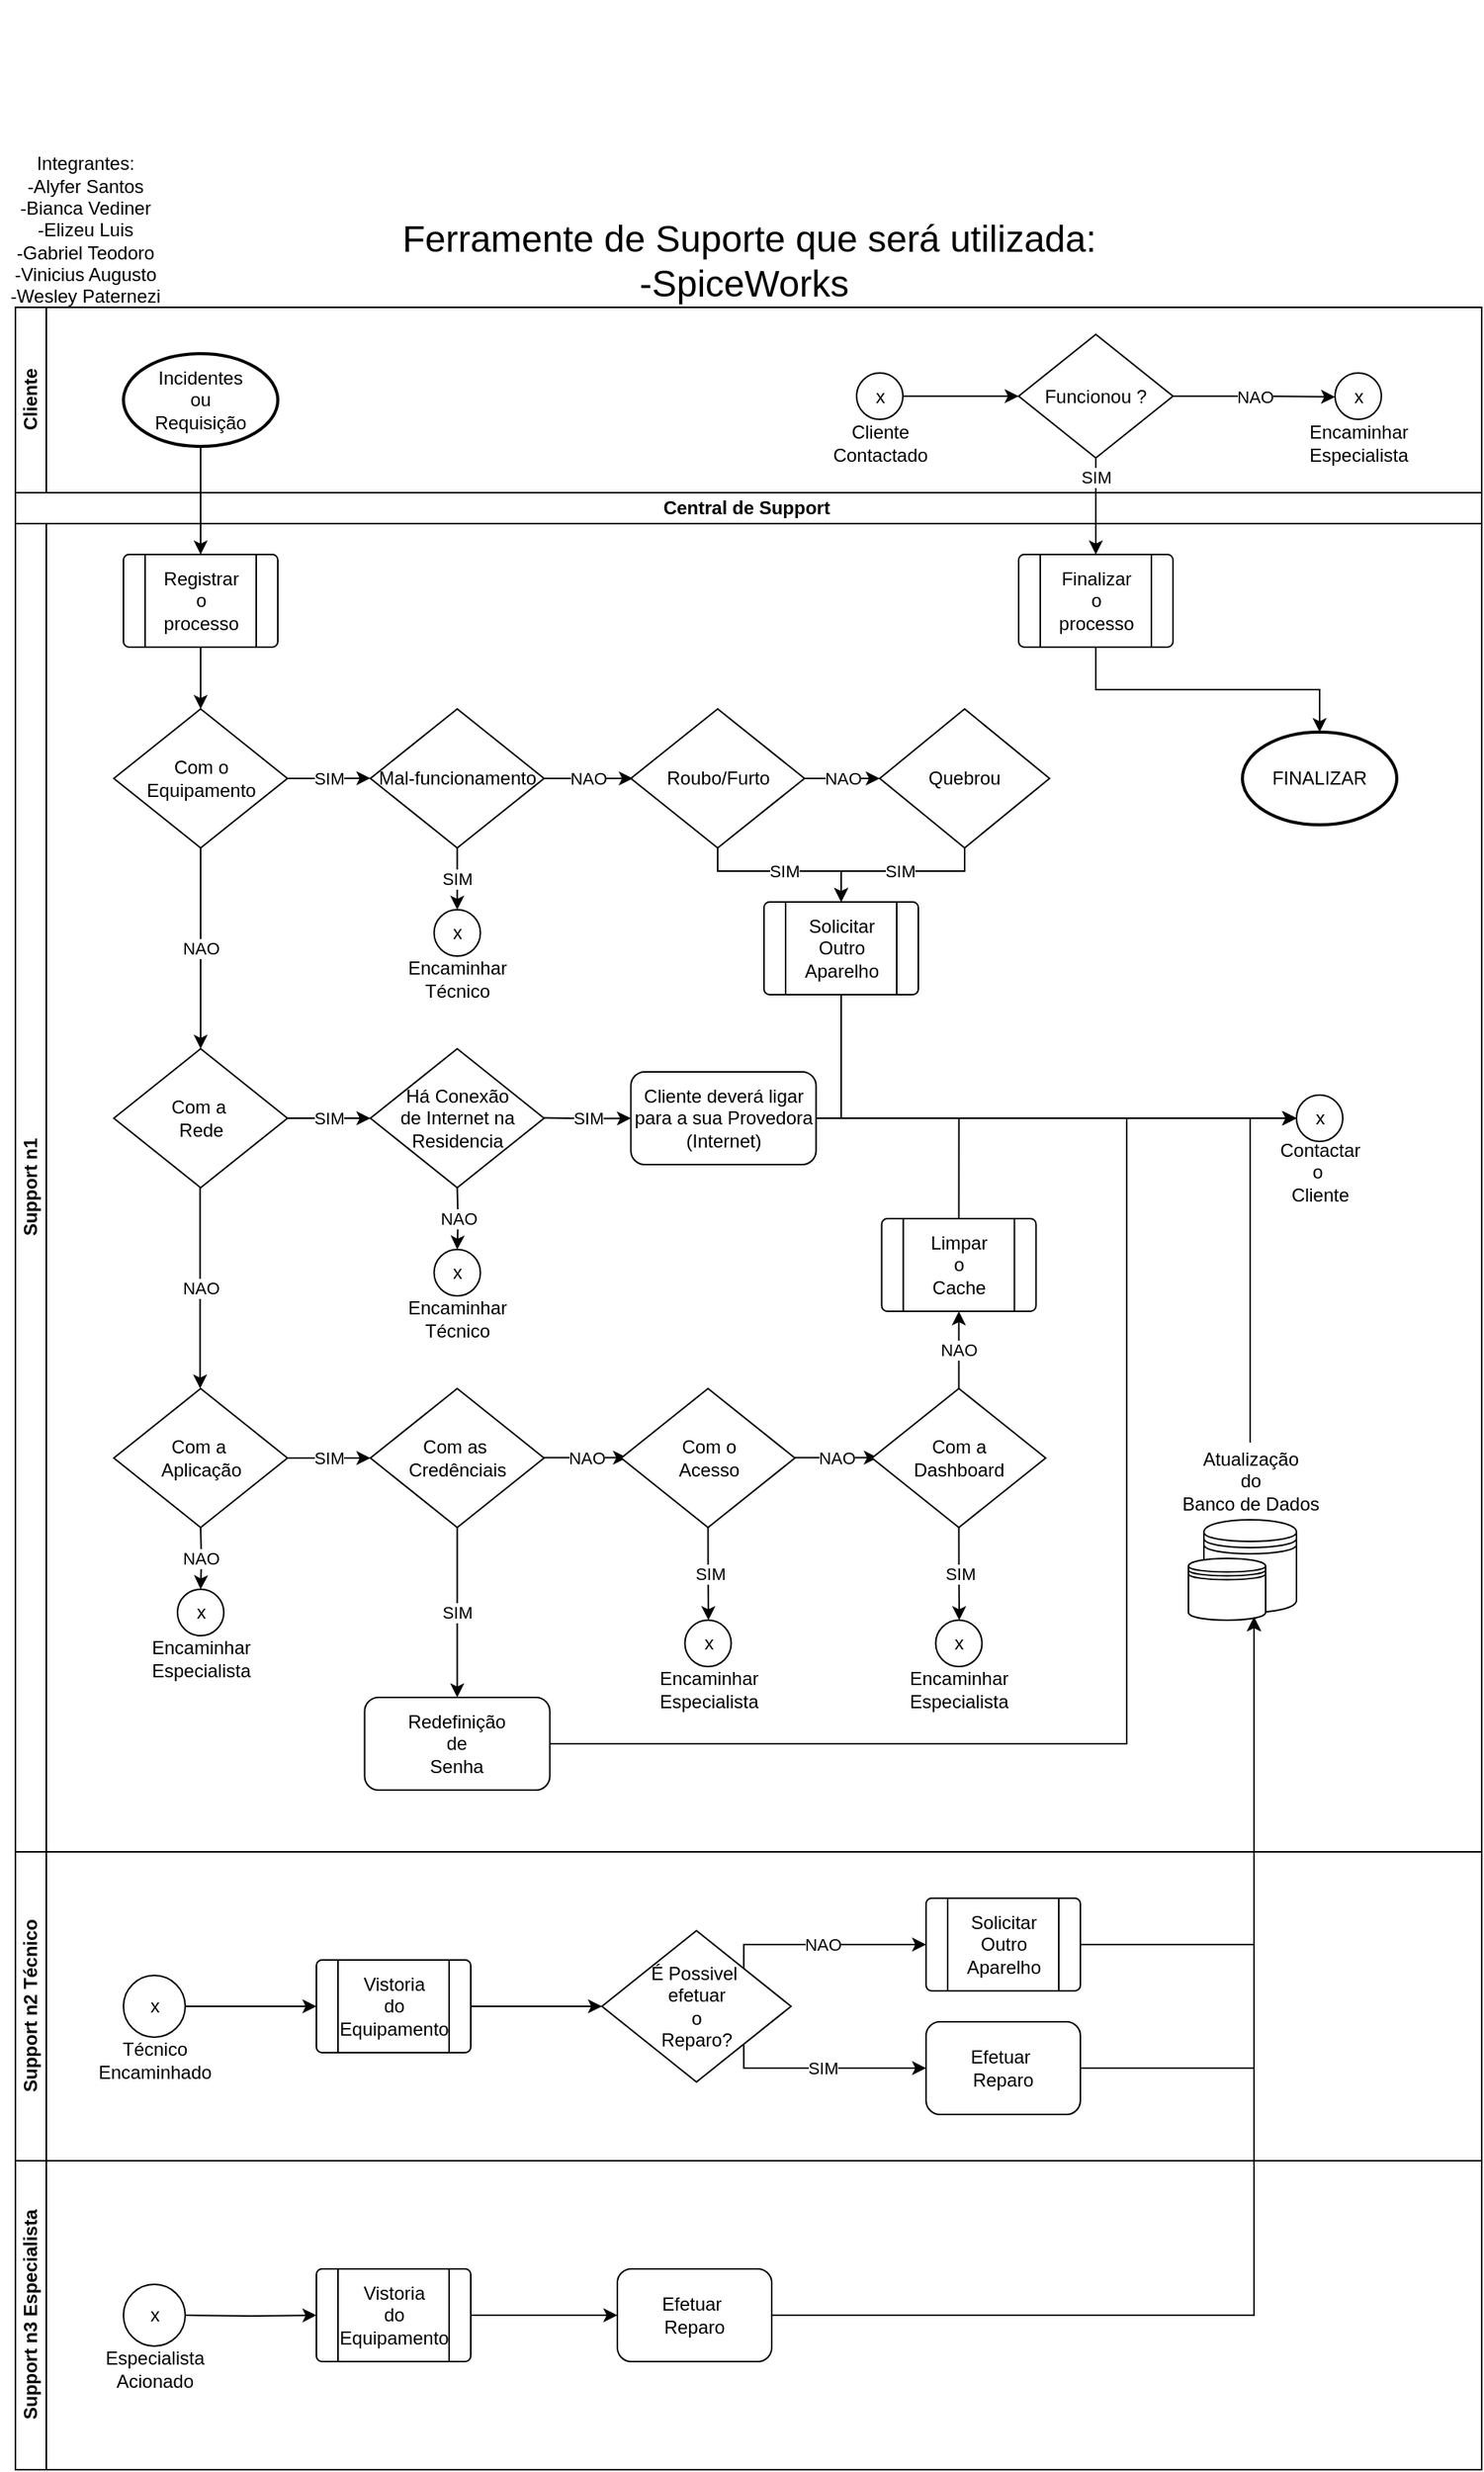 <mxfile version="14.6.13" type="device"><diagram id="Gy7KzJC9q-NP7Ecu3BBY" name="Page-1"><mxGraphModel dx="1673" dy="934" grid="1" gridSize="10" guides="1" tooltips="1" connect="1" arrows="1" fold="1" page="1" pageScale="1" pageWidth="850" pageHeight="1100" math="0" shadow="0"><root><mxCell id="0"/><mxCell id="1" parent="0"/><mxCell id="NyyWHrVrGz0V4QuF6Mm1-1" value="Central de Support&amp;nbsp;" style="swimlane;html=1;childLayout=stackLayout;resizeParent=1;resizeParentMax=0;horizontal=1;startSize=20;horizontalStack=0;" parent="1" vertex="1"><mxGeometry x="130" y="520" width="950" height="1280" as="geometry"/></mxCell><mxCell id="NyyWHrVrGz0V4QuF6Mm1-10" value="Support n1" style="swimlane;html=1;startSize=20;horizontal=0;" parent="NyyWHrVrGz0V4QuF6Mm1-1" vertex="1"><mxGeometry y="20" width="950" height="860" as="geometry"/></mxCell><mxCell id="NyyWHrVrGz0V4QuF6Mm1-36" style="edgeStyle=orthogonalEdgeStyle;rounded=0;orthogonalLoop=1;jettySize=auto;html=1;exitX=0.5;exitY=1;exitDx=0;exitDy=0;entryX=0.5;entryY=0;entryDx=0;entryDy=0;" parent="NyyWHrVrGz0V4QuF6Mm1-10" source="NyyWHrVrGz0V4QuF6Mm1-32" target="NyyWHrVrGz0V4QuF6Mm1-35" edge="1"><mxGeometry relative="1" as="geometry"/></mxCell><mxCell id="NyyWHrVrGz0V4QuF6Mm1-32" value="" style="verticalLabelPosition=bottom;verticalAlign=top;html=1;shape=process;whiteSpace=wrap;rounded=1;size=0.14;arcSize=6;" parent="NyyWHrVrGz0V4QuF6Mm1-10" vertex="1"><mxGeometry x="70" y="20" width="100" height="60" as="geometry"/></mxCell><mxCell id="NyyWHrVrGz0V4QuF6Mm1-34" value="Registrar &lt;br&gt;o &lt;br&gt;processo" style="text;html=1;align=center;verticalAlign=middle;resizable=0;points=[];autosize=1;strokeColor=none;" parent="NyyWHrVrGz0V4QuF6Mm1-10" vertex="1"><mxGeometry x="90" y="25" width="60" height="50" as="geometry"/></mxCell><mxCell id="NyyWHrVrGz0V4QuF6Mm1-57" value="NAO" style="edgeStyle=orthogonalEdgeStyle;rounded=0;orthogonalLoop=1;jettySize=auto;html=1;exitX=0.5;exitY=1;exitDx=0;exitDy=0;entryX=0.5;entryY=0;entryDx=0;entryDy=0;" parent="NyyWHrVrGz0V4QuF6Mm1-10" source="NyyWHrVrGz0V4QuF6Mm1-35" target="NyyWHrVrGz0V4QuF6Mm1-56" edge="1"><mxGeometry relative="1" as="geometry"/></mxCell><mxCell id="NyyWHrVrGz0V4QuF6Mm1-35" value="Com o&lt;br&gt;Equipamento" style="rhombus;whiteSpace=wrap;html=1;" parent="NyyWHrVrGz0V4QuF6Mm1-10" vertex="1"><mxGeometry x="63.75" y="120" width="112.5" height="90" as="geometry"/></mxCell><mxCell id="NyyWHrVrGz0V4QuF6Mm1-52" value="NAO" style="edgeStyle=orthogonalEdgeStyle;rounded=0;orthogonalLoop=1;jettySize=auto;html=1;exitX=1;exitY=0.5;exitDx=0;exitDy=0;entryX=0;entryY=0.5;entryDx=0;entryDy=0;" parent="NyyWHrVrGz0V4QuF6Mm1-10" source="NyyWHrVrGz0V4QuF6Mm1-38" target="NyyWHrVrGz0V4QuF6Mm1-44" edge="1"><mxGeometry relative="1" as="geometry"/></mxCell><mxCell id="NyyWHrVrGz0V4QuF6Mm1-58" value="SIM" style="edgeStyle=orthogonalEdgeStyle;rounded=0;orthogonalLoop=1;jettySize=auto;html=1;exitX=0.5;exitY=1;exitDx=0;exitDy=0;entryX=0.5;entryY=0;entryDx=0;entryDy=0;" parent="NyyWHrVrGz0V4QuF6Mm1-10" source="NyyWHrVrGz0V4QuF6Mm1-38" target="NyyWHrVrGz0V4QuF6Mm1-46" edge="1"><mxGeometry relative="1" as="geometry"><Array as="points"><mxPoint x="455" y="225"/><mxPoint x="535" y="225"/></Array></mxGeometry></mxCell><mxCell id="NyyWHrVrGz0V4QuF6Mm1-38" value="Roubo/Furto" style="rhombus;whiteSpace=wrap;html=1;" parent="NyyWHrVrGz0V4QuF6Mm1-10" vertex="1"><mxGeometry x="398.75" y="120" width="112.5" height="90" as="geometry"/></mxCell><mxCell id="NyyWHrVrGz0V4QuF6Mm1-51" value="SIM" style="edgeStyle=orthogonalEdgeStyle;rounded=0;orthogonalLoop=1;jettySize=auto;html=1;exitX=0.5;exitY=1;exitDx=0;exitDy=0;entryX=0.5;entryY=0;entryDx=0;entryDy=0;entryPerimeter=0;" parent="NyyWHrVrGz0V4QuF6Mm1-10" source="NyyWHrVrGz0V4QuF6Mm1-40" target="NyyWHrVrGz0V4QuF6Mm1-48" edge="1"><mxGeometry relative="1" as="geometry"/></mxCell><mxCell id="NyyWHrVrGz0V4QuF6Mm1-40" value="Mal-funcionamento" style="rhombus;whiteSpace=wrap;html=1;" parent="NyyWHrVrGz0V4QuF6Mm1-10" vertex="1"><mxGeometry x="230" y="120" width="112.5" height="90" as="geometry"/></mxCell><mxCell id="NyyWHrVrGz0V4QuF6Mm1-59" value="SIM" style="edgeStyle=orthogonalEdgeStyle;rounded=0;orthogonalLoop=1;jettySize=auto;html=1;exitX=0.5;exitY=1;exitDx=0;exitDy=0;entryX=0.5;entryY=0;entryDx=0;entryDy=0;" parent="NyyWHrVrGz0V4QuF6Mm1-10" source="NyyWHrVrGz0V4QuF6Mm1-44" target="NyyWHrVrGz0V4QuF6Mm1-46" edge="1"><mxGeometry relative="1" as="geometry"><Array as="points"><mxPoint x="615" y="225"/><mxPoint x="535" y="225"/></Array></mxGeometry></mxCell><mxCell id="NyyWHrVrGz0V4QuF6Mm1-44" value="Quebrou" style="rhombus;whiteSpace=wrap;html=1;" parent="NyyWHrVrGz0V4QuF6Mm1-10" vertex="1"><mxGeometry x="560" y="120" width="110" height="90" as="geometry"/></mxCell><mxCell id="NyyWHrVrGz0V4QuF6Mm1-46" value="" style="verticalLabelPosition=bottom;verticalAlign=top;html=1;shape=process;whiteSpace=wrap;rounded=1;size=0.14;arcSize=6;" parent="NyyWHrVrGz0V4QuF6Mm1-10" vertex="1"><mxGeometry x="485" y="245" width="100" height="60" as="geometry"/></mxCell><mxCell id="NyyWHrVrGz0V4QuF6Mm1-47" value="Solicitar&lt;br&gt;Outro&lt;br&gt;Aparelho" style="text;html=1;align=center;verticalAlign=middle;resizable=0;points=[];autosize=1;strokeColor=none;" parent="NyyWHrVrGz0V4QuF6Mm1-10" vertex="1"><mxGeometry x="505" y="250" width="60" height="50" as="geometry"/></mxCell><mxCell id="NyyWHrVrGz0V4QuF6Mm1-48" value="" style="verticalLabelPosition=bottom;verticalAlign=top;html=1;shape=mxgraph.flowchart.on-page_reference;" parent="NyyWHrVrGz0V4QuF6Mm1-10" vertex="1"><mxGeometry x="271.25" y="250" width="30" height="30" as="geometry"/></mxCell><mxCell id="NyyWHrVrGz0V4QuF6Mm1-49" value="x" style="text;html=1;align=center;verticalAlign=middle;resizable=0;points=[];autosize=1;strokeColor=none;" parent="NyyWHrVrGz0V4QuF6Mm1-10" vertex="1"><mxGeometry x="276.25" y="255" width="20" height="20" as="geometry"/></mxCell><mxCell id="NyyWHrVrGz0V4QuF6Mm1-50" value="Encaminhar&lt;br&gt;Técnico" style="text;html=1;align=center;verticalAlign=middle;resizable=0;points=[];autosize=1;strokeColor=none;" parent="NyyWHrVrGz0V4QuF6Mm1-10" vertex="1"><mxGeometry x="246.25" y="280" width="80" height="30" as="geometry"/></mxCell><mxCell id="NyyWHrVrGz0V4QuF6Mm1-56" value="Com a&amp;nbsp;&lt;br&gt;Rede" style="rhombus;whiteSpace=wrap;html=1;" parent="NyyWHrVrGz0V4QuF6Mm1-10" vertex="1"><mxGeometry x="63.75" y="340" width="112.5" height="90" as="geometry"/></mxCell><mxCell id="NyyWHrVrGz0V4QuF6Mm1-62" value="Há Conexão&lt;br&gt;de Internet na&lt;br&gt;Residencia" style="rhombus;whiteSpace=wrap;html=1;" parent="NyyWHrVrGz0V4QuF6Mm1-10" vertex="1"><mxGeometry x="230" y="340" width="112.5" height="90" as="geometry"/></mxCell><mxCell id="NyyWHrVrGz0V4QuF6Mm1-65" value="Cliente deverá ligar&lt;br&gt;para a sua Provedora&lt;br&gt;(Internet)" style="rounded=1;whiteSpace=wrap;html=1;" parent="NyyWHrVrGz0V4QuF6Mm1-10" vertex="1"><mxGeometry x="398.75" y="355" width="120" height="60" as="geometry"/></mxCell><mxCell id="NyyWHrVrGz0V4QuF6Mm1-67" value="NAO" style="edgeStyle=orthogonalEdgeStyle;rounded=0;orthogonalLoop=1;jettySize=auto;html=1;exitX=0.5;exitY=1;exitDx=0;exitDy=0;entryX=0.5;entryY=0;entryDx=0;entryDy=0;entryPerimeter=0;" parent="NyyWHrVrGz0V4QuF6Mm1-10" target="NyyWHrVrGz0V4QuF6Mm1-68" edge="1"><mxGeometry relative="1" as="geometry"><mxPoint x="286.25" y="430" as="sourcePoint"/></mxGeometry></mxCell><mxCell id="NyyWHrVrGz0V4QuF6Mm1-68" value="" style="verticalLabelPosition=bottom;verticalAlign=top;html=1;shape=mxgraph.flowchart.on-page_reference;" parent="NyyWHrVrGz0V4QuF6Mm1-10" vertex="1"><mxGeometry x="271.25" y="470" width="30" height="30" as="geometry"/></mxCell><mxCell id="NyyWHrVrGz0V4QuF6Mm1-69" value="x" style="text;html=1;align=center;verticalAlign=middle;resizable=0;points=[];autosize=1;strokeColor=none;" parent="NyyWHrVrGz0V4QuF6Mm1-10" vertex="1"><mxGeometry x="276.25" y="475" width="20" height="20" as="geometry"/></mxCell><mxCell id="NyyWHrVrGz0V4QuF6Mm1-70" value="Encaminhar&lt;br&gt;Técnico" style="text;html=1;align=center;verticalAlign=middle;resizable=0;points=[];autosize=1;strokeColor=none;" parent="NyyWHrVrGz0V4QuF6Mm1-10" vertex="1"><mxGeometry x="246.25" y="500" width="80" height="30" as="geometry"/></mxCell><mxCell id="NyyWHrVrGz0V4QuF6Mm1-71" value="Com a&amp;nbsp;&lt;br&gt;Aplicação" style="rhombus;whiteSpace=wrap;html=1;" parent="NyyWHrVrGz0V4QuF6Mm1-10" vertex="1"><mxGeometry x="63.75" y="560" width="112.5" height="90" as="geometry"/></mxCell><mxCell id="NyyWHrVrGz0V4QuF6Mm1-72" value="NAO" style="edgeStyle=orthogonalEdgeStyle;rounded=0;orthogonalLoop=1;jettySize=auto;html=1;exitX=0.5;exitY=1;exitDx=0;exitDy=0;entryX=0.5;entryY=0;entryDx=0;entryDy=0;" parent="NyyWHrVrGz0V4QuF6Mm1-10" edge="1"><mxGeometry relative="1" as="geometry"><mxPoint x="119.66" y="430" as="sourcePoint"/><mxPoint x="119.66" y="560" as="targetPoint"/></mxGeometry></mxCell><mxCell id="NyyWHrVrGz0V4QuF6Mm1-73" value="Com as&amp;nbsp;&lt;br&gt;Credênciais" style="rhombus;whiteSpace=wrap;html=1;" parent="NyyWHrVrGz0V4QuF6Mm1-10" vertex="1"><mxGeometry x="230" y="560" width="112.5" height="90" as="geometry"/></mxCell><mxCell id="NyyWHrVrGz0V4QuF6Mm1-74" value="SIM" style="edgeStyle=orthogonalEdgeStyle;rounded=0;orthogonalLoop=1;jettySize=auto;html=1;exitX=1;exitY=0.5;exitDx=0;exitDy=0;" parent="NyyWHrVrGz0V4QuF6Mm1-10" edge="1"><mxGeometry relative="1" as="geometry"><mxPoint x="230" y="605" as="targetPoint"/><mxPoint x="176.25" y="605" as="sourcePoint"/></mxGeometry></mxCell><mxCell id="NyyWHrVrGz0V4QuF6Mm1-78" value="NAO" style="edgeStyle=orthogonalEdgeStyle;rounded=0;orthogonalLoop=1;jettySize=auto;html=1;exitX=1;exitY=0.5;exitDx=0;exitDy=0;" parent="NyyWHrVrGz0V4QuF6Mm1-10" edge="1"><mxGeometry relative="1" as="geometry"><mxPoint x="396.25" y="604.8" as="targetPoint"/><mxPoint x="342.5" y="604.8" as="sourcePoint"/><Array as="points"><mxPoint x="356.25" y="604.8"/><mxPoint x="356.25" y="604.8"/></Array></mxGeometry></mxCell><mxCell id="NyyWHrVrGz0V4QuF6Mm1-79" value="SIM" style="edgeStyle=orthogonalEdgeStyle;rounded=0;orthogonalLoop=1;jettySize=auto;html=1;exitX=1;exitY=0.5;exitDx=0;exitDy=0;entryX=0;entryY=0.5;entryDx=0;entryDy=0;" parent="NyyWHrVrGz0V4QuF6Mm1-10" target="NyyWHrVrGz0V4QuF6Mm1-65" edge="1"><mxGeometry relative="1" as="geometry"><mxPoint x="396.25" y="384.76" as="targetPoint"/><mxPoint x="342.5" y="384.76" as="sourcePoint"/></mxGeometry></mxCell><mxCell id="NyyWHrVrGz0V4QuF6Mm1-80" value="NAO" style="edgeStyle=orthogonalEdgeStyle;rounded=0;orthogonalLoop=1;jettySize=auto;html=1;exitX=0.5;exitY=1;exitDx=0;exitDy=0;entryX=0.5;entryY=0;entryDx=0;entryDy=0;entryPerimeter=0;" parent="NyyWHrVrGz0V4QuF6Mm1-10" target="NyyWHrVrGz0V4QuF6Mm1-81" edge="1"><mxGeometry relative="1" as="geometry"><mxPoint x="120" y="650.0" as="sourcePoint"/></mxGeometry></mxCell><mxCell id="NyyWHrVrGz0V4QuF6Mm1-81" value="" style="verticalLabelPosition=bottom;verticalAlign=top;html=1;shape=mxgraph.flowchart.on-page_reference;" parent="NyyWHrVrGz0V4QuF6Mm1-10" vertex="1"><mxGeometry x="105" y="690" width="30" height="30" as="geometry"/></mxCell><mxCell id="NyyWHrVrGz0V4QuF6Mm1-82" value="x" style="text;html=1;align=center;verticalAlign=middle;resizable=0;points=[];autosize=1;strokeColor=none;" parent="NyyWHrVrGz0V4QuF6Mm1-10" vertex="1"><mxGeometry x="110" y="695" width="20" height="20" as="geometry"/></mxCell><mxCell id="NyyWHrVrGz0V4QuF6Mm1-83" value="Encaminhar&lt;br&gt;Especialista" style="text;html=1;align=center;verticalAlign=middle;resizable=0;points=[];autosize=1;strokeColor=none;" parent="NyyWHrVrGz0V4QuF6Mm1-10" vertex="1"><mxGeometry x="80" y="720" width="80" height="30" as="geometry"/></mxCell><mxCell id="NyyWHrVrGz0V4QuF6Mm1-85" value="Redefinição&lt;br&gt;de&lt;br&gt;Senha" style="rounded=1;whiteSpace=wrap;html=1;" parent="NyyWHrVrGz0V4QuF6Mm1-10" vertex="1"><mxGeometry x="226.25" y="760" width="120" height="60" as="geometry"/></mxCell><mxCell id="NyyWHrVrGz0V4QuF6Mm1-84" value="SIM" style="edgeStyle=orthogonalEdgeStyle;rounded=0;orthogonalLoop=1;jettySize=auto;html=1;exitX=0.5;exitY=1;exitDx=0;exitDy=0;entryX=0.5;entryY=0;entryDx=0;entryDy=0;" parent="NyyWHrVrGz0V4QuF6Mm1-10" source="NyyWHrVrGz0V4QuF6Mm1-73" target="NyyWHrVrGz0V4QuF6Mm1-85" edge="1"><mxGeometry relative="1" as="geometry"><mxPoint x="286" y="740" as="targetPoint"/></mxGeometry></mxCell><mxCell id="NyyWHrVrGz0V4QuF6Mm1-86" value="Com o&lt;br&gt;Acesso" style="rhombus;whiteSpace=wrap;html=1;" parent="NyyWHrVrGz0V4QuF6Mm1-10" vertex="1"><mxGeometry x="392.5" y="560" width="112.5" height="90" as="geometry"/></mxCell><mxCell id="NyyWHrVrGz0V4QuF6Mm1-88" value="" style="verticalLabelPosition=bottom;verticalAlign=top;html=1;shape=mxgraph.flowchart.on-page_reference;" parent="NyyWHrVrGz0V4QuF6Mm1-10" vertex="1"><mxGeometry x="433.75" y="710" width="30" height="30" as="geometry"/></mxCell><mxCell id="NyyWHrVrGz0V4QuF6Mm1-89" value="x" style="text;html=1;align=center;verticalAlign=middle;resizable=0;points=[];autosize=1;strokeColor=none;" parent="NyyWHrVrGz0V4QuF6Mm1-10" vertex="1"><mxGeometry x="438.75" y="715" width="20" height="20" as="geometry"/></mxCell><mxCell id="NyyWHrVrGz0V4QuF6Mm1-90" value="Encaminhar&lt;br&gt;Especialista" style="text;html=1;align=center;verticalAlign=middle;resizable=0;points=[];autosize=1;strokeColor=none;" parent="NyyWHrVrGz0V4QuF6Mm1-10" vertex="1"><mxGeometry x="408.75" y="740" width="80" height="30" as="geometry"/></mxCell><mxCell id="NyyWHrVrGz0V4QuF6Mm1-91" value="NAO" style="edgeStyle=orthogonalEdgeStyle;rounded=0;orthogonalLoop=1;jettySize=auto;html=1;exitX=1;exitY=0.5;exitDx=0;exitDy=0;" parent="NyyWHrVrGz0V4QuF6Mm1-10" edge="1"><mxGeometry relative="1" as="geometry"><mxPoint x="558.75" y="604.8" as="targetPoint"/><mxPoint x="505" y="604.8" as="sourcePoint"/><Array as="points"><mxPoint x="518.75" y="604.8"/><mxPoint x="518.75" y="604.8"/></Array></mxGeometry></mxCell><mxCell id="NyyWHrVrGz0V4QuF6Mm1-92" value="Com a&lt;br&gt;Dashboard" style="rhombus;whiteSpace=wrap;html=1;" parent="NyyWHrVrGz0V4QuF6Mm1-10" vertex="1"><mxGeometry x="555" y="560" width="112.5" height="90" as="geometry"/></mxCell><mxCell id="NyyWHrVrGz0V4QuF6Mm1-93" value="" style="verticalLabelPosition=bottom;verticalAlign=top;html=1;shape=mxgraph.flowchart.on-page_reference;" parent="NyyWHrVrGz0V4QuF6Mm1-10" vertex="1"><mxGeometry x="596.25" y="710" width="30" height="30" as="geometry"/></mxCell><mxCell id="NyyWHrVrGz0V4QuF6Mm1-94" value="x" style="text;html=1;align=center;verticalAlign=middle;resizable=0;points=[];autosize=1;strokeColor=none;" parent="NyyWHrVrGz0V4QuF6Mm1-10" vertex="1"><mxGeometry x="601.25" y="715" width="20" height="20" as="geometry"/></mxCell><mxCell id="NyyWHrVrGz0V4QuF6Mm1-95" value="Encaminhar&lt;br&gt;Especialista" style="text;html=1;align=center;verticalAlign=middle;resizable=0;points=[];autosize=1;strokeColor=none;" parent="NyyWHrVrGz0V4QuF6Mm1-10" vertex="1"><mxGeometry x="571.25" y="740" width="80" height="30" as="geometry"/></mxCell><mxCell id="NyyWHrVrGz0V4QuF6Mm1-96" value="SIM" style="edgeStyle=orthogonalEdgeStyle;rounded=0;orthogonalLoop=1;jettySize=auto;html=1;exitX=0.5;exitY=1;exitDx=0;exitDy=0;" parent="NyyWHrVrGz0V4QuF6Mm1-10" source="NyyWHrVrGz0V4QuF6Mm1-92" edge="1"><mxGeometry relative="1" as="geometry"><mxPoint x="611.5" y="710" as="targetPoint"/><mxPoint x="611.25" y="660" as="sourcePoint"/><Array as="points"/></mxGeometry></mxCell><mxCell id="NyyWHrVrGz0V4QuF6Mm1-128" value="FINALIZAR" style="strokeWidth=2;html=1;shape=mxgraph.flowchart.start_1;whiteSpace=wrap;" parent="NyyWHrVrGz0V4QuF6Mm1-10" vertex="1"><mxGeometry x="795" y="135" width="100" height="60" as="geometry"/></mxCell><mxCell id="xXoT7PTpZW4K2VExmmJG-10" value="" style="shape=datastore;whiteSpace=wrap;html=1;" vertex="1" parent="NyyWHrVrGz0V4QuF6Mm1-10"><mxGeometry x="770" y="645" width="60" height="60" as="geometry"/></mxCell><mxCell id="xXoT7PTpZW4K2VExmmJG-11" value="" style="shape=datastore;whiteSpace=wrap;html=1;" vertex="1" parent="NyyWHrVrGz0V4QuF6Mm1-10"><mxGeometry x="760" y="670" width="50" height="40" as="geometry"/></mxCell><mxCell id="xXoT7PTpZW4K2VExmmJG-19" style="edgeStyle=orthogonalEdgeStyle;rounded=0;orthogonalLoop=1;jettySize=auto;html=1;entryX=0;entryY=0.5;entryDx=0;entryDy=0;entryPerimeter=0;" edge="1" parent="NyyWHrVrGz0V4QuF6Mm1-10" source="xXoT7PTpZW4K2VExmmJG-12" target="xXoT7PTpZW4K2VExmmJG-15"><mxGeometry relative="1" as="geometry"/></mxCell><mxCell id="xXoT7PTpZW4K2VExmmJG-12" value="Atualização&lt;br&gt;do&lt;br&gt;Banco de Dados" style="text;html=1;align=center;verticalAlign=middle;resizable=0;points=[];autosize=1;strokeColor=none;" vertex="1" parent="NyyWHrVrGz0V4QuF6Mm1-10"><mxGeometry x="750" y="595" width="100" height="50" as="geometry"/></mxCell><mxCell id="xXoT7PTpZW4K2VExmmJG-15" value="" style="verticalLabelPosition=bottom;verticalAlign=top;html=1;shape=mxgraph.flowchart.on-page_reference;" vertex="1" parent="NyyWHrVrGz0V4QuF6Mm1-10"><mxGeometry x="830" y="370" width="30" height="30" as="geometry"/></mxCell><mxCell id="xXoT7PTpZW4K2VExmmJG-16" value="x" style="text;html=1;align=center;verticalAlign=middle;resizable=0;points=[];autosize=1;strokeColor=none;" vertex="1" parent="NyyWHrVrGz0V4QuF6Mm1-10"><mxGeometry x="835" y="375" width="20" height="20" as="geometry"/></mxCell><mxCell id="xXoT7PTpZW4K2VExmmJG-17" value="Contactar&lt;br&gt;o&amp;nbsp;&lt;br&gt;Cliente" style="text;html=1;align=center;verticalAlign=middle;resizable=0;points=[];autosize=1;strokeColor=none;" vertex="1" parent="NyyWHrVrGz0V4QuF6Mm1-10"><mxGeometry x="810" y="395" width="70" height="50" as="geometry"/></mxCell><mxCell id="NyyWHrVrGz0V4QuF6Mm1-103" style="edgeStyle=orthogonalEdgeStyle;rounded=0;orthogonalLoop=1;jettySize=auto;html=1;exitX=1;exitY=0.5;exitDx=0;exitDy=0;entryX=0;entryY=0.5;entryDx=0;entryDy=0;entryPerimeter=0;" parent="NyyWHrVrGz0V4QuF6Mm1-10" source="NyyWHrVrGz0V4QuF6Mm1-65" edge="1" target="xXoT7PTpZW4K2VExmmJG-15"><mxGeometry relative="1" as="geometry"><mxPoint x="770" y="385" as="targetPoint"/></mxGeometry></mxCell><mxCell id="NyyWHrVrGz0V4QuF6Mm1-104" style="edgeStyle=orthogonalEdgeStyle;rounded=0;orthogonalLoop=1;jettySize=auto;html=1;exitX=0.5;exitY=1;exitDx=0;exitDy=0;entryX=0;entryY=0.5;entryDx=0;entryDy=0;entryPerimeter=0;" parent="NyyWHrVrGz0V4QuF6Mm1-10" source="NyyWHrVrGz0V4QuF6Mm1-46" edge="1" target="xXoT7PTpZW4K2VExmmJG-15"><mxGeometry relative="1" as="geometry"><mxPoint x="790" y="360" as="targetPoint"/><Array as="points"><mxPoint x="535" y="385"/></Array></mxGeometry></mxCell><mxCell id="NyyWHrVrGz0V4QuF6Mm1-101" style="edgeStyle=orthogonalEdgeStyle;rounded=0;orthogonalLoop=1;jettySize=auto;html=1;exitX=1;exitY=0.5;exitDx=0;exitDy=0;entryX=0;entryY=0.5;entryDx=0;entryDy=0;entryPerimeter=0;" parent="NyyWHrVrGz0V4QuF6Mm1-10" source="NyyWHrVrGz0V4QuF6Mm1-85" edge="1" target="xXoT7PTpZW4K2VExmmJG-15"><mxGeometry relative="1" as="geometry"><mxPoint x="800" y="790" as="targetPoint"/><Array as="points"><mxPoint x="720" y="790"/><mxPoint x="720" y="385"/></Array></mxGeometry></mxCell><mxCell id="xXoT7PTpZW4K2VExmmJG-27" value="" style="verticalLabelPosition=bottom;verticalAlign=top;html=1;shape=process;whiteSpace=wrap;rounded=1;size=0.14;arcSize=6;" vertex="1" parent="NyyWHrVrGz0V4QuF6Mm1-10"><mxGeometry x="650" y="20" width="100" height="60" as="geometry"/></mxCell><mxCell id="xXoT7PTpZW4K2VExmmJG-28" value="Finalizar&lt;br&gt;o &lt;br&gt;processo" style="text;html=1;align=center;verticalAlign=middle;resizable=0;points=[];autosize=1;strokeColor=none;" vertex="1" parent="NyyWHrVrGz0V4QuF6Mm1-10"><mxGeometry x="670" y="25" width="60" height="50" as="geometry"/></mxCell><mxCell id="xXoT7PTpZW4K2VExmmJG-31" style="edgeStyle=orthogonalEdgeStyle;rounded=0;orthogonalLoop=1;jettySize=auto;html=1;exitX=0.5;exitY=1;exitDx=0;exitDy=0;entryX=0.5;entryY=0;entryDx=0;entryDy=0;entryPerimeter=0;" edge="1" parent="NyyWHrVrGz0V4QuF6Mm1-10" source="xXoT7PTpZW4K2VExmmJG-27" target="NyyWHrVrGz0V4QuF6Mm1-128"><mxGeometry relative="1" as="geometry"><mxPoint x="800" y="150" as="targetPoint"/></mxGeometry></mxCell><mxCell id="NyyWHrVrGz0V4QuF6Mm1-2" value="Support n2 Técnico" style="swimlane;html=1;startSize=20;horizontal=0;" parent="NyyWHrVrGz0V4QuF6Mm1-1" vertex="1"><mxGeometry y="880" width="950" height="200" as="geometry"/></mxCell><mxCell id="NyyWHrVrGz0V4QuF6Mm1-112" style="edgeStyle=orthogonalEdgeStyle;rounded=0;orthogonalLoop=1;jettySize=auto;html=1;exitX=1;exitY=0.5;exitDx=0;exitDy=0;exitPerimeter=0;entryX=0;entryY=0.5;entryDx=0;entryDy=0;" parent="NyyWHrVrGz0V4QuF6Mm1-2" source="NyyWHrVrGz0V4QuF6Mm1-107" target="NyyWHrVrGz0V4QuF6Mm1-110" edge="1"><mxGeometry relative="1" as="geometry"/></mxCell><mxCell id="NyyWHrVrGz0V4QuF6Mm1-107" value="" style="verticalLabelPosition=bottom;verticalAlign=top;html=1;shape=mxgraph.flowchart.on-page_reference;" parent="NyyWHrVrGz0V4QuF6Mm1-2" vertex="1"><mxGeometry x="70" y="80" width="40" height="40" as="geometry"/></mxCell><mxCell id="NyyWHrVrGz0V4QuF6Mm1-108" value="x" style="text;html=1;align=center;verticalAlign=middle;resizable=0;points=[];autosize=1;strokeColor=none;" parent="NyyWHrVrGz0V4QuF6Mm1-2" vertex="1"><mxGeometry x="80" y="90" width="20" height="20" as="geometry"/></mxCell><mxCell id="NyyWHrVrGz0V4QuF6Mm1-109" value="Técnico&lt;br&gt;Encaminhado" style="text;html=1;align=center;verticalAlign=middle;resizable=0;points=[];autosize=1;strokeColor=none;" parent="NyyWHrVrGz0V4QuF6Mm1-2" vertex="1"><mxGeometry x="45" y="120" width="90" height="30" as="geometry"/></mxCell><mxCell id="NyyWHrVrGz0V4QuF6Mm1-114" style="edgeStyle=orthogonalEdgeStyle;rounded=0;orthogonalLoop=1;jettySize=auto;html=1;exitX=1;exitY=0.5;exitDx=0;exitDy=0;entryX=0;entryY=0.5;entryDx=0;entryDy=0;" parent="NyyWHrVrGz0V4QuF6Mm1-2" source="NyyWHrVrGz0V4QuF6Mm1-110" target="NyyWHrVrGz0V4QuF6Mm1-113" edge="1"><mxGeometry relative="1" as="geometry"/></mxCell><mxCell id="NyyWHrVrGz0V4QuF6Mm1-110" value="" style="verticalLabelPosition=bottom;verticalAlign=top;html=1;shape=process;whiteSpace=wrap;rounded=1;size=0.14;arcSize=6;" parent="NyyWHrVrGz0V4QuF6Mm1-2" vertex="1"><mxGeometry x="195" y="70" width="100" height="60" as="geometry"/></mxCell><mxCell id="NyyWHrVrGz0V4QuF6Mm1-111" value="Vistoria&lt;br&gt;do&lt;br&gt;Equipamento" style="text;html=1;align=center;verticalAlign=middle;resizable=0;points=[];autosize=1;strokeColor=none;" parent="NyyWHrVrGz0V4QuF6Mm1-2" vertex="1"><mxGeometry x="200" y="75" width="90" height="50" as="geometry"/></mxCell><mxCell id="NyyWHrVrGz0V4QuF6Mm1-113" value="É Possivel&amp;nbsp;&lt;br&gt;efetuar&lt;br&gt;o&lt;br&gt;Reparo?" style="rhombus;whiteSpace=wrap;html=1;" parent="NyyWHrVrGz0V4QuF6Mm1-2" vertex="1"><mxGeometry x="380" y="51" width="122.5" height="98" as="geometry"/></mxCell><mxCell id="NyyWHrVrGz0V4QuF6Mm1-118" value="" style="verticalLabelPosition=bottom;verticalAlign=top;html=1;shape=process;whiteSpace=wrap;rounded=1;size=0.14;arcSize=6;" parent="NyyWHrVrGz0V4QuF6Mm1-2" vertex="1"><mxGeometry x="590" y="30" width="100" height="60" as="geometry"/></mxCell><mxCell id="NyyWHrVrGz0V4QuF6Mm1-119" value="Solicitar&lt;br&gt;Outro&lt;br&gt;Aparelho" style="text;html=1;align=center;verticalAlign=middle;resizable=0;points=[];autosize=1;strokeColor=none;" parent="NyyWHrVrGz0V4QuF6Mm1-2" vertex="1"><mxGeometry x="610" y="35" width="60" height="50" as="geometry"/></mxCell><mxCell id="xXoT7PTpZW4K2VExmmJG-5" value="Efetuar&amp;nbsp;&lt;br&gt;Reparo" style="rounded=1;whiteSpace=wrap;html=1;" vertex="1" parent="NyyWHrVrGz0V4QuF6Mm1-2"><mxGeometry x="590" y="110" width="100" height="60" as="geometry"/></mxCell><mxCell id="NyyWHrVrGz0V4QuF6Mm1-3" value="Support n3 Especialista" style="swimlane;html=1;startSize=20;horizontal=0;" parent="NyyWHrVrGz0V4QuF6Mm1-1" vertex="1"><mxGeometry y="1080" width="950" height="200" as="geometry"/></mxCell><mxCell id="NyyWHrVrGz0V4QuF6Mm1-120" value="" style="verticalLabelPosition=bottom;verticalAlign=top;html=1;shape=mxgraph.flowchart.on-page_reference;" parent="NyyWHrVrGz0V4QuF6Mm1-3" vertex="1"><mxGeometry x="70" y="80" width="40" height="40" as="geometry"/></mxCell><mxCell id="NyyWHrVrGz0V4QuF6Mm1-121" value="x" style="text;html=1;align=center;verticalAlign=middle;resizable=0;points=[];autosize=1;strokeColor=none;" parent="NyyWHrVrGz0V4QuF6Mm1-3" vertex="1"><mxGeometry x="80" y="90" width="20" height="20" as="geometry"/></mxCell><mxCell id="NyyWHrVrGz0V4QuF6Mm1-122" value="Especialista&lt;br&gt;Acionado" style="text;html=1;align=center;verticalAlign=middle;resizable=0;points=[];autosize=1;strokeColor=none;" parent="NyyWHrVrGz0V4QuF6Mm1-3" vertex="1"><mxGeometry x="50" y="120" width="80" height="30" as="geometry"/></mxCell><mxCell id="NyyWHrVrGz0V4QuF6Mm1-123" style="edgeStyle=orthogonalEdgeStyle;rounded=0;orthogonalLoop=1;jettySize=auto;html=1;exitX=1;exitY=0.5;exitDx=0;exitDy=0;exitPerimeter=0;entryX=0;entryY=0.5;entryDx=0;entryDy=0;" parent="NyyWHrVrGz0V4QuF6Mm1-3" target="NyyWHrVrGz0V4QuF6Mm1-125" edge="1"><mxGeometry relative="1" as="geometry"><mxPoint x="110" y="100" as="sourcePoint"/></mxGeometry></mxCell><mxCell id="NyyWHrVrGz0V4QuF6Mm1-124" style="edgeStyle=orthogonalEdgeStyle;rounded=0;orthogonalLoop=1;jettySize=auto;html=1;exitX=1;exitY=0.5;exitDx=0;exitDy=0;entryX=0;entryY=0.5;entryDx=0;entryDy=0;" parent="NyyWHrVrGz0V4QuF6Mm1-3" source="NyyWHrVrGz0V4QuF6Mm1-125" edge="1" target="NyyWHrVrGz0V4QuF6Mm1-127"><mxGeometry relative="1" as="geometry"><mxPoint x="380" y="100" as="targetPoint"/></mxGeometry></mxCell><mxCell id="NyyWHrVrGz0V4QuF6Mm1-125" value="" style="verticalLabelPosition=bottom;verticalAlign=top;html=1;shape=process;whiteSpace=wrap;rounded=1;size=0.14;arcSize=6;" parent="NyyWHrVrGz0V4QuF6Mm1-3" vertex="1"><mxGeometry x="195" y="70" width="100" height="60" as="geometry"/></mxCell><mxCell id="NyyWHrVrGz0V4QuF6Mm1-126" value="Vistoria&lt;br&gt;do&lt;br&gt;Equipamento" style="text;html=1;align=center;verticalAlign=middle;resizable=0;points=[];autosize=1;strokeColor=none;" parent="NyyWHrVrGz0V4QuF6Mm1-3" vertex="1"><mxGeometry x="200" y="75" width="90" height="50" as="geometry"/></mxCell><mxCell id="NyyWHrVrGz0V4QuF6Mm1-127" value="Efetuar&amp;nbsp;&lt;br&gt;Reparo" style="rounded=1;whiteSpace=wrap;html=1;" parent="NyyWHrVrGz0V4QuF6Mm1-3" vertex="1"><mxGeometry x="390" y="70" width="100" height="60" as="geometry"/></mxCell><mxCell id="xXoT7PTpZW4K2VExmmJG-13" style="edgeStyle=orthogonalEdgeStyle;rounded=0;orthogonalLoop=1;jettySize=auto;html=1;exitX=1;exitY=0.5;exitDx=0;exitDy=0;entryX=0.85;entryY=0.95;entryDx=0;entryDy=0;entryPerimeter=0;" edge="1" parent="NyyWHrVrGz0V4QuF6Mm1-1" source="NyyWHrVrGz0V4QuF6Mm1-118" target="xXoT7PTpZW4K2VExmmJG-11"><mxGeometry relative="1" as="geometry"/></mxCell><mxCell id="xXoT7PTpZW4K2VExmmJG-7" style="edgeStyle=orthogonalEdgeStyle;rounded=0;orthogonalLoop=1;jettySize=auto;html=1;exitX=1;exitY=0.5;exitDx=0;exitDy=0;entryX=0.85;entryY=0.95;entryDx=0;entryDy=0;entryPerimeter=0;" edge="1" parent="NyyWHrVrGz0V4QuF6Mm1-1" source="xXoT7PTpZW4K2VExmmJG-5" target="xXoT7PTpZW4K2VExmmJG-11"><mxGeometry relative="1" as="geometry"><mxPoint x="890" y="740" as="targetPoint"/></mxGeometry></mxCell><mxCell id="NyyWHrVrGz0V4QuF6Mm1-139" style="edgeStyle=orthogonalEdgeStyle;rounded=0;orthogonalLoop=1;jettySize=auto;html=1;exitX=1;exitY=0.5;exitDx=0;exitDy=0;entryX=0.85;entryY=0.95;entryDx=0;entryDy=0;entryPerimeter=0;" parent="NyyWHrVrGz0V4QuF6Mm1-1" source="NyyWHrVrGz0V4QuF6Mm1-127" target="xXoT7PTpZW4K2VExmmJG-11" edge="1"><mxGeometry relative="1" as="geometry"><mxPoint x="580" y="1260" as="targetPoint"/></mxGeometry></mxCell><mxCell id="NyyWHrVrGz0V4QuF6Mm1-4" value="Cliente" style="swimlane;html=1;startSize=20;horizontal=0;" parent="1" vertex="1"><mxGeometry x="130" y="400" width="950" height="120" as="geometry"/></mxCell><mxCell id="NyyWHrVrGz0V4QuF6Mm1-31" value="Incidentes&lt;br&gt;ou&lt;br&gt;Requisição" style="strokeWidth=2;html=1;shape=mxgraph.flowchart.start_1;whiteSpace=wrap;" parent="NyyWHrVrGz0V4QuF6Mm1-4" vertex="1"><mxGeometry x="70" y="30" width="100" height="60" as="geometry"/></mxCell><mxCell id="xXoT7PTpZW4K2VExmmJG-26" style="edgeStyle=orthogonalEdgeStyle;rounded=0;orthogonalLoop=1;jettySize=auto;html=1;exitX=1;exitY=0.5;exitDx=0;exitDy=0;exitPerimeter=0;entryX=0;entryY=0.5;entryDx=0;entryDy=0;" edge="1" parent="NyyWHrVrGz0V4QuF6Mm1-4" source="NyyWHrVrGz0V4QuF6Mm1-142" target="NyyWHrVrGz0V4QuF6Mm1-146"><mxGeometry relative="1" as="geometry"/></mxCell><mxCell id="NyyWHrVrGz0V4QuF6Mm1-142" value="" style="verticalLabelPosition=bottom;verticalAlign=top;html=1;shape=mxgraph.flowchart.on-page_reference;" parent="NyyWHrVrGz0V4QuF6Mm1-4" vertex="1"><mxGeometry x="545" y="42.5" width="30" height="30" as="geometry"/></mxCell><mxCell id="NyyWHrVrGz0V4QuF6Mm1-143" value="x" style="text;html=1;align=center;verticalAlign=middle;resizable=0;points=[];autosize=1;strokeColor=none;" parent="NyyWHrVrGz0V4QuF6Mm1-4" vertex="1"><mxGeometry x="550" y="47.5" width="20" height="20" as="geometry"/></mxCell><mxCell id="NyyWHrVrGz0V4QuF6Mm1-144" value="Cliente&lt;br&gt;Contactado" style="text;html=1;align=center;verticalAlign=middle;resizable=0;points=[];autosize=1;strokeColor=none;" parent="NyyWHrVrGz0V4QuF6Mm1-4" vertex="1"><mxGeometry x="520" y="72.5" width="80" height="30" as="geometry"/></mxCell><mxCell id="xXoT7PTpZW4K2VExmmJG-24" value="NAO" style="edgeStyle=orthogonalEdgeStyle;rounded=0;orthogonalLoop=1;jettySize=auto;html=1;exitX=1;exitY=0.5;exitDx=0;exitDy=0;entryX=-0.25;entryY=0.525;entryDx=0;entryDy=0;entryPerimeter=0;" edge="1" parent="NyyWHrVrGz0V4QuF6Mm1-4" source="NyyWHrVrGz0V4QuF6Mm1-146" target="xXoT7PTpZW4K2VExmmJG-22"><mxGeometry relative="1" as="geometry"/></mxCell><mxCell id="NyyWHrVrGz0V4QuF6Mm1-146" value="Funcionou ?" style="rhombus;whiteSpace=wrap;html=1;" parent="NyyWHrVrGz0V4QuF6Mm1-4" vertex="1"><mxGeometry x="650" y="17.5" width="100" height="80" as="geometry"/></mxCell><mxCell id="xXoT7PTpZW4K2VExmmJG-21" value="" style="verticalLabelPosition=bottom;verticalAlign=top;html=1;shape=mxgraph.flowchart.on-page_reference;" vertex="1" parent="NyyWHrVrGz0V4QuF6Mm1-4"><mxGeometry x="855" y="42.5" width="30" height="30" as="geometry"/></mxCell><mxCell id="xXoT7PTpZW4K2VExmmJG-22" value="x" style="text;html=1;align=center;verticalAlign=middle;resizable=0;points=[];autosize=1;strokeColor=none;" vertex="1" parent="NyyWHrVrGz0V4QuF6Mm1-4"><mxGeometry x="860" y="47.5" width="20" height="20" as="geometry"/></mxCell><mxCell id="xXoT7PTpZW4K2VExmmJG-23" value="Encaminhar&lt;br&gt;Especialista" style="text;html=1;align=center;verticalAlign=middle;resizable=0;points=[];autosize=1;strokeColor=none;" vertex="1" parent="NyyWHrVrGz0V4QuF6Mm1-4"><mxGeometry x="830" y="72.5" width="80" height="30" as="geometry"/></mxCell><mxCell id="NyyWHrVrGz0V4QuF6Mm1-11" value="&lt;font style=&quot;font-size: 24px&quot;&gt;Ferramente de Suporte que será utilizada:&lt;br&gt;-SpiceWorks&amp;nbsp;&lt;/font&gt;" style="text;html=1;align=center;verticalAlign=middle;resizable=0;points=[];autosize=1;strokeColor=none;" parent="1" vertex="1"><mxGeometry x="370" y="350" width="470" height="40" as="geometry"/></mxCell><mxCell id="NyyWHrVrGz0V4QuF6Mm1-12" value="Integrantes:&lt;br&gt;-Alyfer Santos&lt;br&gt;-Bianca Vediner&lt;br&gt;-Elizeu Luis&lt;br&gt;-Gabriel Teodoro&lt;br&gt;-Vinicius Augusto&lt;br&gt;-Wesley Paternezi" style="text;html=1;align=center;verticalAlign=middle;resizable=0;points=[];autosize=1;strokeColor=none;" parent="1" vertex="1"><mxGeometry x="120" y="300" width="110" height="100" as="geometry"/></mxCell><mxCell id="NyyWHrVrGz0V4QuF6Mm1-33" style="edgeStyle=orthogonalEdgeStyle;rounded=0;orthogonalLoop=1;jettySize=auto;html=1;exitX=0.5;exitY=1;exitDx=0;exitDy=0;exitPerimeter=0;entryX=0.5;entryY=0;entryDx=0;entryDy=0;" parent="1" source="NyyWHrVrGz0V4QuF6Mm1-31" target="NyyWHrVrGz0V4QuF6Mm1-32" edge="1"><mxGeometry relative="1" as="geometry"/></mxCell><mxCell id="NyyWHrVrGz0V4QuF6Mm1-37" value="SIM" style="edgeStyle=orthogonalEdgeStyle;rounded=0;orthogonalLoop=1;jettySize=auto;html=1;exitX=1;exitY=0.5;exitDx=0;exitDy=0;" parent="1" source="NyyWHrVrGz0V4QuF6Mm1-35" edge="1"><mxGeometry relative="1" as="geometry"><mxPoint x="360" y="704.828" as="targetPoint"/></mxGeometry></mxCell><mxCell id="NyyWHrVrGz0V4QuF6Mm1-41" value="NAO" style="edgeStyle=orthogonalEdgeStyle;rounded=0;orthogonalLoop=1;jettySize=auto;html=1;exitX=1;exitY=0.5;exitDx=0;exitDy=0;" parent="1" source="NyyWHrVrGz0V4QuF6Mm1-40" edge="1"><mxGeometry relative="1" as="geometry"><mxPoint x="530" y="705" as="targetPoint"/></mxGeometry></mxCell><mxCell id="NyyWHrVrGz0V4QuF6Mm1-61" value="SIM" style="edgeStyle=orthogonalEdgeStyle;rounded=0;orthogonalLoop=1;jettySize=auto;html=1;exitX=1;exitY=0.5;exitDx=0;exitDy=0;" parent="1" source="NyyWHrVrGz0V4QuF6Mm1-56" edge="1"><mxGeometry relative="1" as="geometry"><mxPoint x="360" y="925" as="targetPoint"/></mxGeometry></mxCell><mxCell id="NyyWHrVrGz0V4QuF6Mm1-87" value="SIM" style="edgeStyle=orthogonalEdgeStyle;rounded=0;orthogonalLoop=1;jettySize=auto;html=1;exitX=0.5;exitY=1;exitDx=0;exitDy=0;" parent="1" source="NyyWHrVrGz0V4QuF6Mm1-86" edge="1"><mxGeometry relative="1" as="geometry"><mxPoint x="579" y="1250" as="targetPoint"/><mxPoint x="578.75" y="1200" as="sourcePoint"/><Array as="points"/></mxGeometry></mxCell><mxCell id="NyyWHrVrGz0V4QuF6Mm1-102" style="edgeStyle=orthogonalEdgeStyle;rounded=0;orthogonalLoop=1;jettySize=auto;html=1;exitX=0.5;exitY=0;exitDx=0;exitDy=0;entryX=0;entryY=0.5;entryDx=0;entryDy=0;entryPerimeter=0;" parent="1" source="NyyWHrVrGz0V4QuF6Mm1-97" edge="1" target="xXoT7PTpZW4K2VExmmJG-15"><mxGeometry relative="1" as="geometry"><mxPoint x="920" y="940" as="targetPoint"/></mxGeometry></mxCell><mxCell id="NyyWHrVrGz0V4QuF6Mm1-97" value="" style="verticalLabelPosition=bottom;verticalAlign=top;html=1;shape=process;whiteSpace=wrap;rounded=1;size=0.14;arcSize=6;" parent="1" vertex="1"><mxGeometry x="691.25" y="990" width="100" height="60" as="geometry"/></mxCell><mxCell id="NyyWHrVrGz0V4QuF6Mm1-98" value="Limpar&lt;br&gt;o&lt;br&gt;Cache" style="text;html=1;align=center;verticalAlign=middle;resizable=0;points=[];autosize=1;strokeColor=none;" parent="1" vertex="1"><mxGeometry x="716.25" y="995" width="50" height="50" as="geometry"/></mxCell><mxCell id="NyyWHrVrGz0V4QuF6Mm1-99" value="NAO" style="edgeStyle=orthogonalEdgeStyle;rounded=0;orthogonalLoop=1;jettySize=auto;html=1;exitX=0.5;exitY=0;exitDx=0;exitDy=0;entryX=0.5;entryY=1;entryDx=0;entryDy=0;" parent="1" source="NyyWHrVrGz0V4QuF6Mm1-92" target="NyyWHrVrGz0V4QuF6Mm1-97" edge="1"><mxGeometry relative="1" as="geometry"/></mxCell><mxCell id="NyyWHrVrGz0V4QuF6Mm1-115" value="NAO" style="edgeStyle=orthogonalEdgeStyle;rounded=0;orthogonalLoop=1;jettySize=auto;html=1;exitX=1;exitY=0;exitDx=0;exitDy=0;" parent="1" source="NyyWHrVrGz0V4QuF6Mm1-113" edge="1"><mxGeometry relative="1" as="geometry"><mxPoint x="720" y="1460" as="targetPoint"/><Array as="points"><mxPoint x="602" y="1460"/></Array></mxGeometry></mxCell><mxCell id="NyyWHrVrGz0V4QuF6Mm1-116" value="SIM" style="edgeStyle=orthogonalEdgeStyle;rounded=0;orthogonalLoop=1;jettySize=auto;html=1;exitX=1;exitY=1;exitDx=0;exitDy=0;" parent="1" source="NyyWHrVrGz0V4QuF6Mm1-113" edge="1"><mxGeometry relative="1" as="geometry"><mxPoint x="720" y="1540" as="targetPoint"/><Array as="points"><mxPoint x="602" y="1540"/></Array></mxGeometry></mxCell><mxCell id="NyyWHrVrGz0V4QuF6Mm1-149" value="&lt;font style=&quot;font-size: 48px&quot;&gt;&lt;br&gt;&lt;/font&gt;" style="text;html=1;align=center;verticalAlign=middle;resizable=0;points=[];autosize=1;strokeColor=none;" parent="1" vertex="1"><mxGeometry x="645" y="215" width="20" height="30" as="geometry"/></mxCell><mxCell id="xXoT7PTpZW4K2VExmmJG-29" value="SIM" style="edgeStyle=orthogonalEdgeStyle;rounded=0;orthogonalLoop=1;jettySize=auto;html=1;exitX=0.5;exitY=1;exitDx=0;exitDy=0;entryX=0.5;entryY=0;entryDx=0;entryDy=0;" edge="1" parent="1" source="NyyWHrVrGz0V4QuF6Mm1-146" target="xXoT7PTpZW4K2VExmmJG-27"><mxGeometry x="-0.6" relative="1" as="geometry"><mxPoint as="offset"/></mxGeometry></mxCell></root></mxGraphModel></diagram></mxfile>